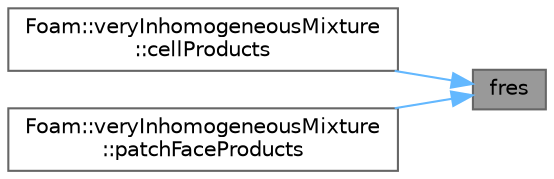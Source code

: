 digraph "fres"
{
 // LATEX_PDF_SIZE
  bgcolor="transparent";
  edge [fontname=Helvetica,fontsize=10,labelfontname=Helvetica,labelfontsize=10];
  node [fontname=Helvetica,fontsize=10,shape=box,height=0.2,width=0.4];
  rankdir="RL";
  Node1 [id="Node000001",label="fres",height=0.2,width=0.4,color="gray40", fillcolor="grey60", style="filled", fontcolor="black",tooltip=" "];
  Node1 -> Node2 [id="edge1_Node000001_Node000002",dir="back",color="steelblue1",style="solid",tooltip=" "];
  Node2 [id="Node000002",label="Foam::veryInhomogeneousMixture\l::cellProducts",height=0.2,width=0.4,color="grey40", fillcolor="white", style="filled",URL="$classFoam_1_1veryInhomogeneousMixture.html#a34e090e771e8418bc9eb1cb4d1c793b0",tooltip=" "];
  Node1 -> Node3 [id="edge2_Node000001_Node000003",dir="back",color="steelblue1",style="solid",tooltip=" "];
  Node3 [id="Node000003",label="Foam::veryInhomogeneousMixture\l::patchFaceProducts",height=0.2,width=0.4,color="grey40", fillcolor="white", style="filled",URL="$classFoam_1_1veryInhomogeneousMixture.html#a48e4ba191d5ee3f47b5305ce02ca3652",tooltip=" "];
}
